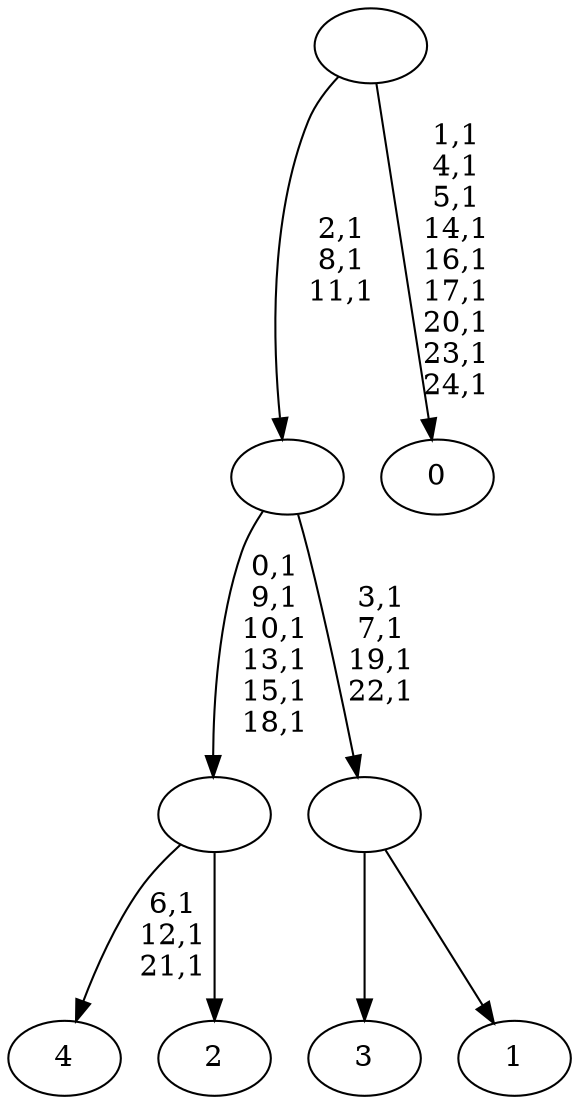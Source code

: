 digraph T {
	30 [label="4"]
	26 [label="3"]
	25 [label="2"]
	24 [label=""]
	18 [label="1"]
	17 [label=""]
	13 [label=""]
	10 [label="0"]
	0 [label=""]
	24 -> 30 [label="6,1\n12,1\n21,1"]
	24 -> 25 [label=""]
	17 -> 26 [label=""]
	17 -> 18 [label=""]
	13 -> 17 [label="3,1\n7,1\n19,1\n22,1"]
	13 -> 24 [label="0,1\n9,1\n10,1\n13,1\n15,1\n18,1"]
	0 -> 10 [label="1,1\n4,1\n5,1\n14,1\n16,1\n17,1\n20,1\n23,1\n24,1"]
	0 -> 13 [label="2,1\n8,1\n11,1"]
}
